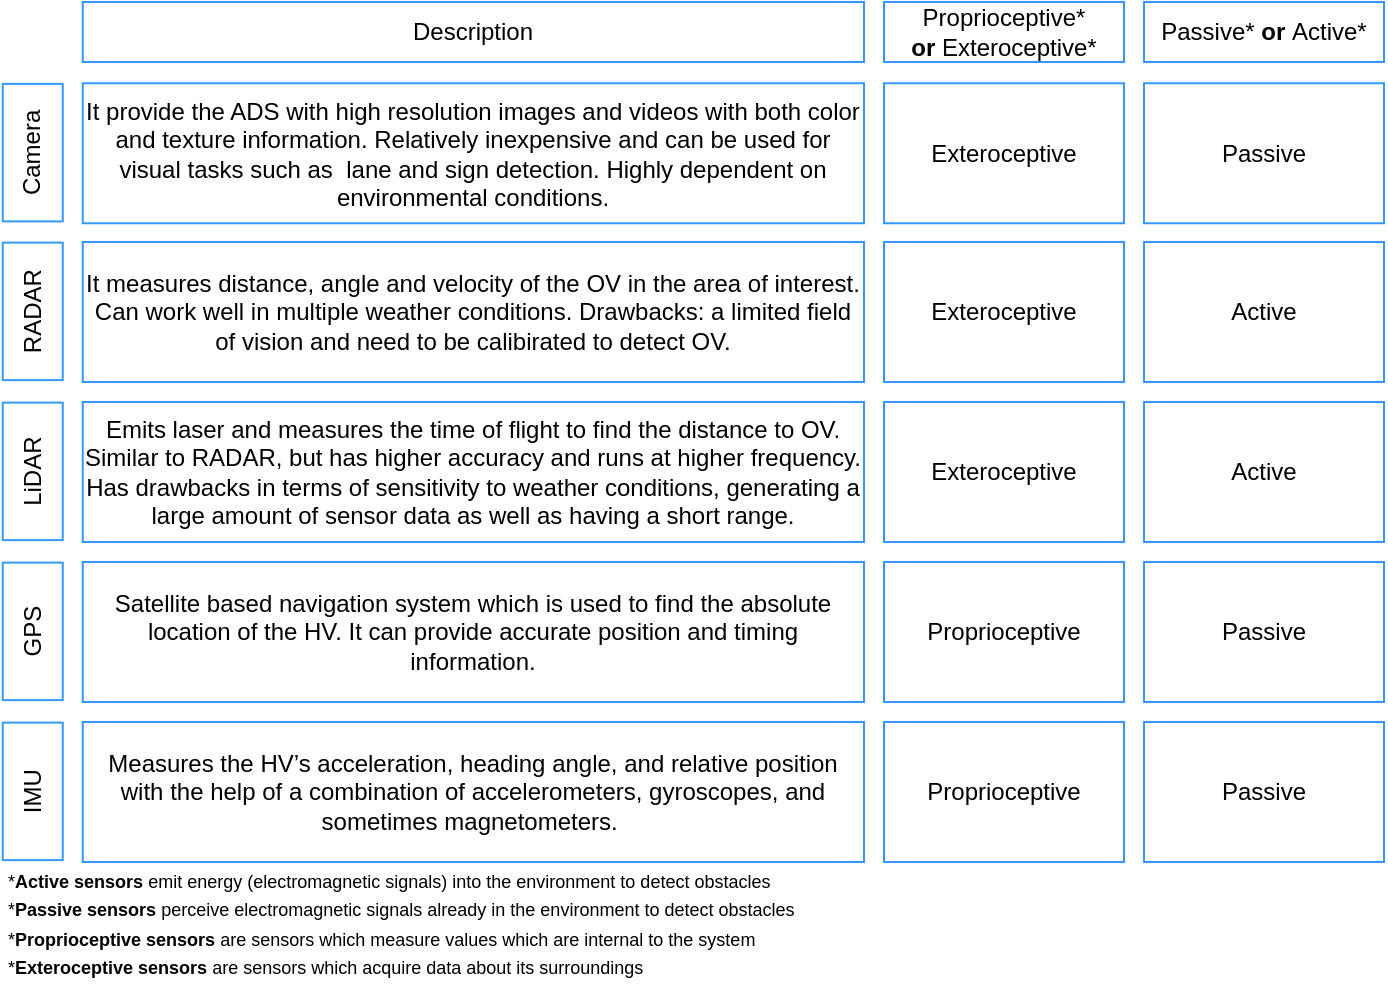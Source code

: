 <mxfile version="19.0.3" type="device"><diagram id="qJyBffwfazYeWIZoPqhH" name="Page-1"><mxGraphModel dx="2076" dy="1376" grid="1" gridSize="10" guides="1" tooltips="1" connect="1" arrows="1" fold="1" page="1" pageScale="1" pageWidth="850" pageHeight="1100" math="0" shadow="0"><root><mxCell id="0"/><mxCell id="1" parent="0"/><mxCell id="33EX6NSIHo8jdIDF05pb-1" value="Camera" style="whiteSpace=wrap;html=1;rotation=-90;fillColor=none;strokeColor=#3399FF;" parent="1" vertex="1"><mxGeometry x="90" y="260.32" width="68.75" height="30" as="geometry"/></mxCell><mxCell id="33EX6NSIHo8jdIDF05pb-14" value="RADAR" style="whiteSpace=wrap;html=1;rotation=-90;fillColor=none;strokeColor=#3399FF;" parent="1" vertex="1"><mxGeometry x="90" y="339.69" width="68.75" height="30" as="geometry"/></mxCell><mxCell id="33EX6NSIHo8jdIDF05pb-15" value="LiDAR" style="whiteSpace=wrap;html=1;rotation=-90;fillColor=none;strokeColor=#3399FF;" parent="1" vertex="1"><mxGeometry x="90" y="419.69" width="68.75" height="30" as="geometry"/></mxCell><mxCell id="33EX6NSIHo8jdIDF05pb-16" value="GPS" style="whiteSpace=wrap;html=1;rotation=-90;fillColor=none;strokeColor=#3399FF;" parent="1" vertex="1"><mxGeometry x="90" y="499.69" width="68.75" height="30" as="geometry"/></mxCell><mxCell id="33EX6NSIHo8jdIDF05pb-17" value="IMU" style="whiteSpace=wrap;html=1;rotation=-90;fillColor=none;strokeColor=#3399FF;" parent="1" vertex="1"><mxGeometry x="90" y="579.69" width="68.75" height="30" as="geometry"/></mxCell><mxCell id="33EX6NSIHo8jdIDF05pb-24" value="Proprioceptive*&lt;br&gt;&amp;nbsp;&lt;b&gt;or&lt;/b&gt;&amp;nbsp;Exteroceptive*&amp;nbsp;" style="rounded=0;whiteSpace=wrap;html=1;fillColor=none;strokeColor=#3399FF;" parent="1" vertex="1"><mxGeometry x="550" y="200" width="120" height="30" as="geometry"/></mxCell><mxCell id="33EX6NSIHo8jdIDF05pb-25" value="Passive*&amp;nbsp;&lt;b&gt;or &lt;/b&gt;Active*" style="rounded=0;whiteSpace=wrap;html=1;fillColor=none;strokeColor=#3399FF;" parent="1" vertex="1"><mxGeometry x="680" y="200" width="120" height="30" as="geometry"/></mxCell><mxCell id="33EX6NSIHo8jdIDF05pb-28" value="Exteroceptive" style="rounded=0;whiteSpace=wrap;html=1;fillColor=none;strokeColor=#3399FF;" parent="1" vertex="1"><mxGeometry x="550" y="240.63" width="120" height="70" as="geometry"/></mxCell><mxCell id="33EX6NSIHo8jdIDF05pb-29" value="Passive" style="rounded=0;whiteSpace=wrap;html=1;fillColor=none;strokeColor=#3399FF;" parent="1" vertex="1"><mxGeometry x="680" y="240.63" width="120" height="70" as="geometry"/></mxCell><mxCell id="33EX6NSIHo8jdIDF05pb-30" value="&lt;span&gt;Exteroceptive&lt;/span&gt;" style="rounded=0;whiteSpace=wrap;html=1;fillColor=none;strokeColor=#3399FF;" parent="1" vertex="1"><mxGeometry x="550" y="320" width="120" height="70" as="geometry"/></mxCell><mxCell id="33EX6NSIHo8jdIDF05pb-31" value="Active" style="rounded=0;whiteSpace=wrap;html=1;fillColor=none;strokeColor=#3399FF;" parent="1" vertex="1"><mxGeometry x="680" y="320" width="120" height="70" as="geometry"/></mxCell><mxCell id="33EX6NSIHo8jdIDF05pb-32" value="&lt;span&gt;Exteroceptive&lt;/span&gt;" style="rounded=0;whiteSpace=wrap;html=1;fillColor=none;strokeColor=#3399FF;" parent="1" vertex="1"><mxGeometry x="550" y="400" width="120" height="70" as="geometry"/></mxCell><mxCell id="33EX6NSIHo8jdIDF05pb-33" value="&lt;span&gt;Active&lt;/span&gt;" style="rounded=0;whiteSpace=wrap;html=1;fillColor=none;strokeColor=#3399FF;" parent="1" vertex="1"><mxGeometry x="680" y="400" width="120" height="70" as="geometry"/></mxCell><mxCell id="33EX6NSIHo8jdIDF05pb-34" value="&lt;span&gt;Proprioceptive&lt;/span&gt;" style="rounded=0;whiteSpace=wrap;html=1;fillColor=none;strokeColor=#3399FF;" parent="1" vertex="1"><mxGeometry x="550" y="480" width="120" height="70" as="geometry"/></mxCell><mxCell id="33EX6NSIHo8jdIDF05pb-35" value="Passive" style="rounded=0;whiteSpace=wrap;html=1;fillColor=none;strokeColor=#3399FF;" parent="1" vertex="1"><mxGeometry x="680" y="480" width="120" height="70" as="geometry"/></mxCell><mxCell id="33EX6NSIHo8jdIDF05pb-36" value="&lt;span&gt;Proprioceptive&lt;/span&gt;" style="rounded=0;whiteSpace=wrap;html=1;fillColor=none;strokeColor=#3399FF;" parent="1" vertex="1"><mxGeometry x="550" y="560" width="120" height="70" as="geometry"/></mxCell><mxCell id="33EX6NSIHo8jdIDF05pb-37" value="Passive" style="rounded=0;whiteSpace=wrap;html=1;fillColor=none;strokeColor=#3399FF;" parent="1" vertex="1"><mxGeometry x="680" y="560" width="120" height="70" as="geometry"/></mxCell><mxCell id="33EX6NSIHo8jdIDF05pb-18" value="It provide the ADS with high resolution images and videos with both color and texture information. Relatively inexpensive and can be used for visual tasks such as&amp;nbsp; lane and sign detection. Highly dependent on environmental conditions." style="rounded=0;whiteSpace=wrap;html=1;fillColor=none;strokeColor=#3399FF;" parent="1" vertex="1"><mxGeometry x="149.38" y="240.63" width="390.62" height="70" as="geometry"/></mxCell><mxCell id="33EX6NSIHo8jdIDF05pb-19" value="It measures distance, angle and velocity of the OV in the area of interest. Can work well in multiple weather conditions. Drawbacks: a limited field of vision and need to be calibirated to detect OV." style="rounded=0;whiteSpace=wrap;html=1;fillColor=none;strokeColor=#3399FF;" parent="1" vertex="1"><mxGeometry x="149.38" y="320" width="390.62" height="70" as="geometry"/></mxCell><mxCell id="33EX6NSIHo8jdIDF05pb-20" value="Emits laser and measures the time of flight to find the distance to OV. Similar to RADAR, but has higher accuracy and runs at higher frequency. Has drawbacks in terms of sensitivity to weather conditions, generating a large amount of sensor data as well as having a short range." style="rounded=0;whiteSpace=wrap;html=1;fillColor=none;strokeColor=#3399FF;" parent="1" vertex="1"><mxGeometry x="149.38" y="400" width="390.62" height="70" as="geometry"/></mxCell><mxCell id="33EX6NSIHo8jdIDF05pb-21" value="Satellite based navigation system which is used to find the absolute location of the HV. It can provide accurate position and timing information." style="rounded=0;whiteSpace=wrap;html=1;fillColor=none;strokeColor=#3399FF;" parent="1" vertex="1"><mxGeometry x="149.38" y="480" width="390.62" height="70" as="geometry"/></mxCell><mxCell id="33EX6NSIHo8jdIDF05pb-22" value="Measures the HV’s acceleration, heading angle, and relative position with the help of a combination of accelerometers, gyroscopes, and sometimes magnetometers.&amp;nbsp;" style="rounded=0;whiteSpace=wrap;html=1;fillColor=none;strokeColor=#3399FF;" parent="1" vertex="1"><mxGeometry x="149.38" y="560" width="390.62" height="70" as="geometry"/></mxCell><mxCell id="33EX6NSIHo8jdIDF05pb-23" value="Description" style="rounded=0;whiteSpace=wrap;html=1;fillColor=none;strokeColor=#3399FF;" parent="1" vertex="1"><mxGeometry x="149.38" y="200" width="390.62" height="30" as="geometry"/></mxCell><mxCell id="vfGaw6L-F3o7Qn3u4t3B-6" value="&lt;font style=&quot;font-size: 9px;&quot;&gt;*&lt;b&gt;Active sensors&lt;/b&gt; emit energy (electromagnetic signals) into the environment to detect obstacles&lt;br&gt;*&lt;b&gt;Passive sensors&lt;/b&gt;&amp;nbsp;perceive electromagnetic signals already in the environment to detect obstacles&lt;br&gt;*&lt;b&gt;Proprioceptive sensors&lt;/b&gt; are sensors which measure values which are internal to the system&lt;br&gt;*&lt;b&gt;Exteroceptive sensors&lt;/b&gt; are sensors which acquire data about its surroundings&lt;/font&gt;" style="text;html=1;align=left;verticalAlign=middle;resizable=0;points=[];autosize=1;strokeColor=none;fillColor=none;" vertex="1" parent="1"><mxGeometry x="110" y="625" width="410" height="70" as="geometry"/></mxCell></root></mxGraphModel></diagram></mxfile>